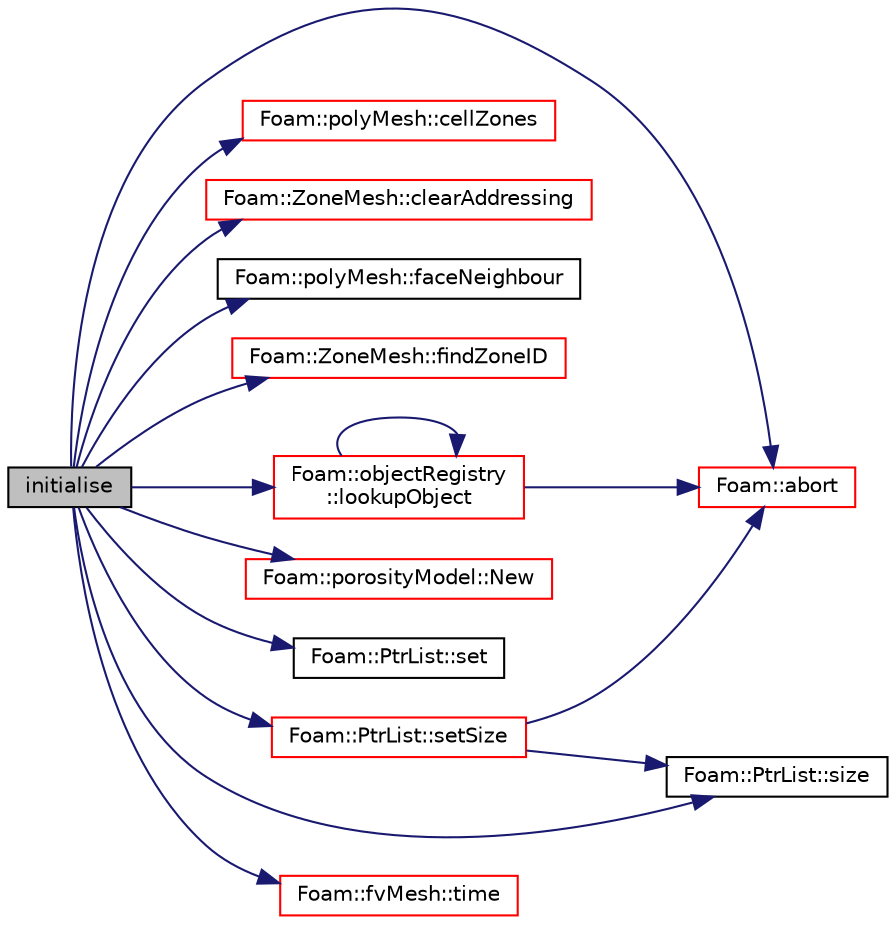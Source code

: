 digraph "initialise"
{
  bgcolor="transparent";
  edge [fontname="Helvetica",fontsize="10",labelfontname="Helvetica",labelfontsize="10"];
  node [fontname="Helvetica",fontsize="10",shape=record];
  rankdir="LR";
  Node1 [label="initialise",height=0.2,width=0.4,color="black", fillcolor="grey75", style="filled", fontcolor="black"];
  Node1 -> Node2 [color="midnightblue",fontsize="10",style="solid",fontname="Helvetica"];
  Node2 [label="Foam::abort",height=0.2,width=0.4,color="red",URL="$a10733.html#a447107a607d03e417307c203fa5fb44b"];
  Node1 -> Node3 [color="midnightblue",fontsize="10",style="solid",fontname="Helvetica"];
  Node3 [label="Foam::polyMesh::cellZones",height=0.2,width=0.4,color="red",URL="$a01917.html#a4d1a75ab59a90fb234112675b3ce1018",tooltip="Return cell zone mesh. "];
  Node1 -> Node4 [color="midnightblue",fontsize="10",style="solid",fontname="Helvetica"];
  Node4 [label="Foam::ZoneMesh::clearAddressing",height=0.2,width=0.4,color="red",URL="$a02900.html#aac1ee7169044dccb262b78097d6ab1a8",tooltip="Clear addressing. "];
  Node1 -> Node5 [color="midnightblue",fontsize="10",style="solid",fontname="Helvetica"];
  Node5 [label="Foam::polyMesh::faceNeighbour",height=0.2,width=0.4,color="black",URL="$a01917.html#ad03ef02786858ab9d5e2776a4731c77c",tooltip="Return face neighbour. "];
  Node1 -> Node6 [color="midnightblue",fontsize="10",style="solid",fontname="Helvetica"];
  Node6 [label="Foam::ZoneMesh::findZoneID",height=0.2,width=0.4,color="red",URL="$a02900.html#a09614eb35eb88968e053707fde62f274",tooltip="Find zone index given a name. "];
  Node1 -> Node7 [color="midnightblue",fontsize="10",style="solid",fontname="Helvetica"];
  Node7 [label="Foam::objectRegistry\l::lookupObject",height=0.2,width=0.4,color="red",URL="$a01690.html#affcae20935bdf1726ec1f822228a2330",tooltip="Lookup and return the object of the given Type. "];
  Node7 -> Node2 [color="midnightblue",fontsize="10",style="solid",fontname="Helvetica"];
  Node7 -> Node7 [color="midnightblue",fontsize="10",style="solid",fontname="Helvetica"];
  Node1 -> Node8 [color="midnightblue",fontsize="10",style="solid",fontname="Helvetica"];
  Node8 [label="Foam::porosityModel::New",height=0.2,width=0.4,color="red",URL="$a01941.html#a9a40a421957a170cd3957011d00952c1",tooltip="Selector. "];
  Node1 -> Node9 [color="midnightblue",fontsize="10",style="solid",fontname="Helvetica"];
  Node9 [label="Foam::PtrList::set",height=0.2,width=0.4,color="black",URL="$a02033.html#affa9210cfaa91a145f3a9618d4ef3baf",tooltip="Is element set. "];
  Node1 -> Node10 [color="midnightblue",fontsize="10",style="solid",fontname="Helvetica"];
  Node10 [label="Foam::PtrList::setSize",height=0.2,width=0.4,color="red",URL="$a02033.html#aedb985ffeaf1bdbfeccc2a8730405703",tooltip="Reset size of PtrList. If extending the PtrList, new entries are. "];
  Node10 -> Node2 [color="midnightblue",fontsize="10",style="solid",fontname="Helvetica"];
  Node10 -> Node11 [color="midnightblue",fontsize="10",style="solid",fontname="Helvetica"];
  Node11 [label="Foam::PtrList::size",height=0.2,width=0.4,color="black",URL="$a02033.html#a723361dc2020160f5492e8fe2d09fa44",tooltip="Return the number of elements in the PtrList. "];
  Node1 -> Node11 [color="midnightblue",fontsize="10",style="solid",fontname="Helvetica"];
  Node1 -> Node12 [color="midnightblue",fontsize="10",style="solid",fontname="Helvetica"];
  Node12 [label="Foam::fvMesh::time",height=0.2,width=0.4,color="red",URL="$a00876.html#a48fcf6de2789aff6b430b5fc1a05693f",tooltip="Return the top-level database. "];
}
